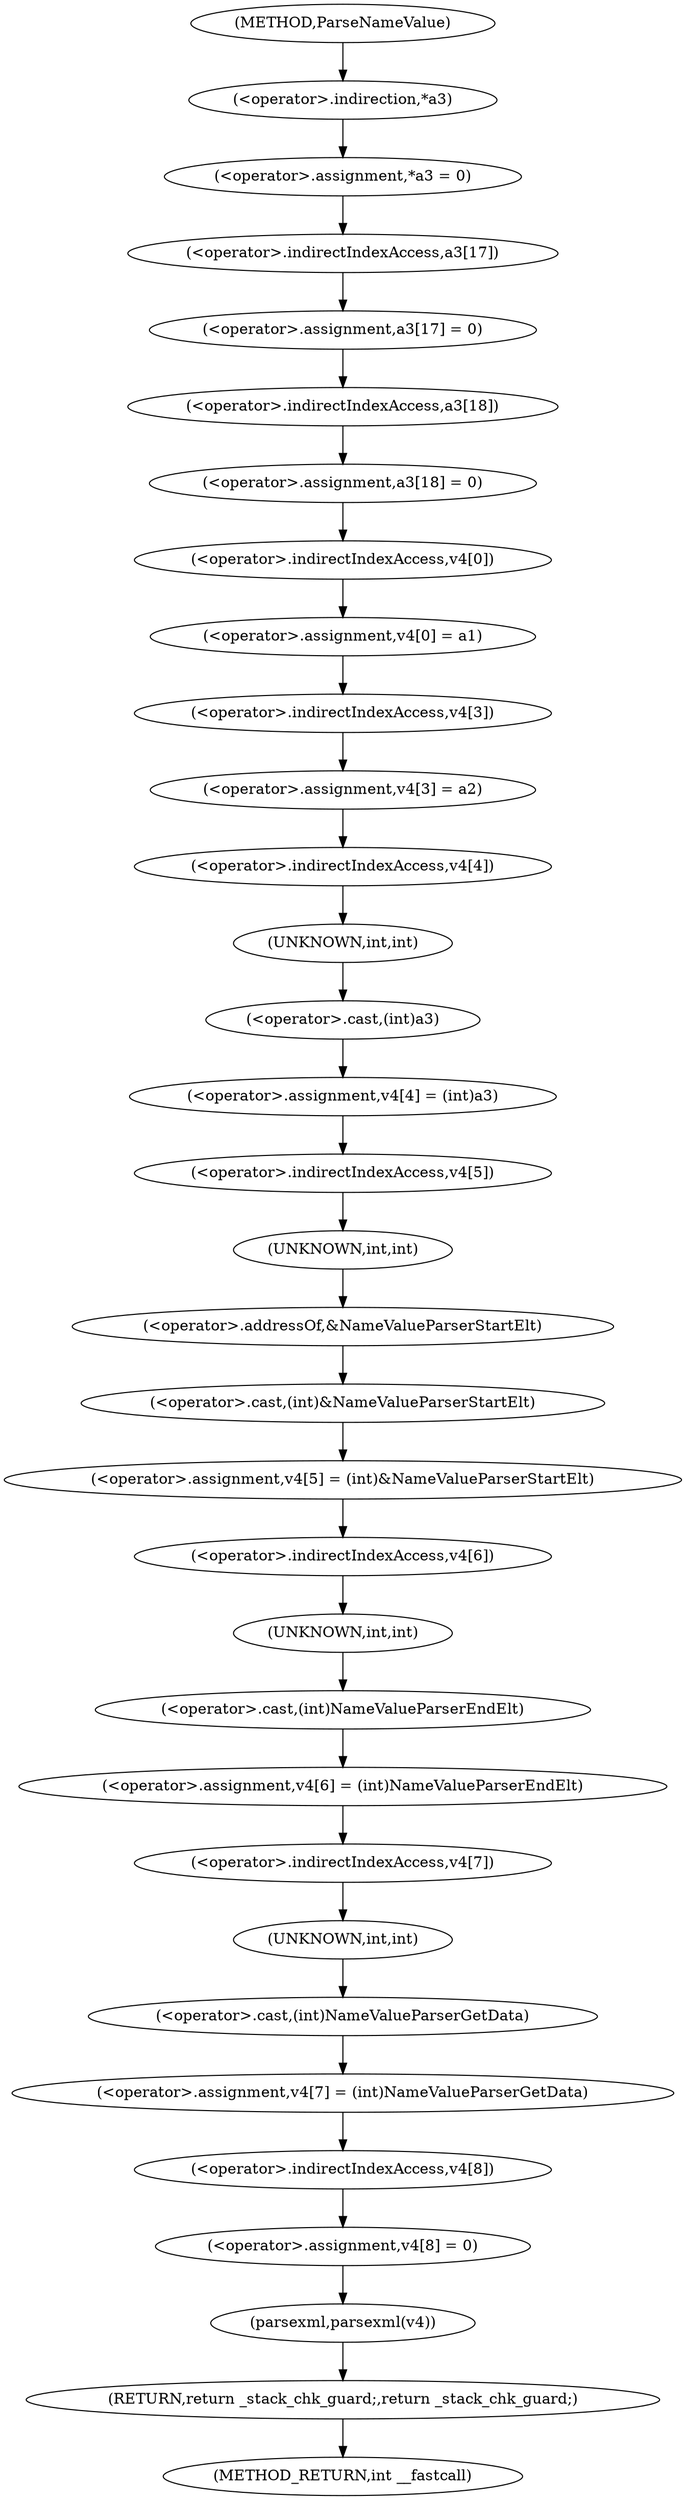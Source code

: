 digraph ParseNameValue {  
"1000108" [label = "(<operator>.assignment,*a3 = 0)" ]
"1000109" [label = "(<operator>.indirection,*a3)" ]
"1000112" [label = "(<operator>.assignment,a3[17] = 0)" ]
"1000113" [label = "(<operator>.indirectIndexAccess,a3[17])" ]
"1000117" [label = "(<operator>.assignment,a3[18] = 0)" ]
"1000118" [label = "(<operator>.indirectIndexAccess,a3[18])" ]
"1000122" [label = "(<operator>.assignment,v4[0] = a1)" ]
"1000123" [label = "(<operator>.indirectIndexAccess,v4[0])" ]
"1000127" [label = "(<operator>.assignment,v4[3] = a2)" ]
"1000128" [label = "(<operator>.indirectIndexAccess,v4[3])" ]
"1000132" [label = "(<operator>.assignment,v4[4] = (int)a3)" ]
"1000133" [label = "(<operator>.indirectIndexAccess,v4[4])" ]
"1000136" [label = "(<operator>.cast,(int)a3)" ]
"1000137" [label = "(UNKNOWN,int,int)" ]
"1000139" [label = "(<operator>.assignment,v4[5] = (int)&NameValueParserStartElt)" ]
"1000140" [label = "(<operator>.indirectIndexAccess,v4[5])" ]
"1000143" [label = "(<operator>.cast,(int)&NameValueParserStartElt)" ]
"1000144" [label = "(UNKNOWN,int,int)" ]
"1000145" [label = "(<operator>.addressOf,&NameValueParserStartElt)" ]
"1000147" [label = "(<operator>.assignment,v4[6] = (int)NameValueParserEndElt)" ]
"1000148" [label = "(<operator>.indirectIndexAccess,v4[6])" ]
"1000151" [label = "(<operator>.cast,(int)NameValueParserEndElt)" ]
"1000152" [label = "(UNKNOWN,int,int)" ]
"1000154" [label = "(<operator>.assignment,v4[7] = (int)NameValueParserGetData)" ]
"1000155" [label = "(<operator>.indirectIndexAccess,v4[7])" ]
"1000158" [label = "(<operator>.cast,(int)NameValueParserGetData)" ]
"1000159" [label = "(UNKNOWN,int,int)" ]
"1000161" [label = "(<operator>.assignment,v4[8] = 0)" ]
"1000162" [label = "(<operator>.indirectIndexAccess,v4[8])" ]
"1000166" [label = "(parsexml,parsexml(v4))" ]
"1000168" [label = "(RETURN,return _stack_chk_guard;,return _stack_chk_guard;)" ]
"1000102" [label = "(METHOD,ParseNameValue)" ]
"1000170" [label = "(METHOD_RETURN,int __fastcall)" ]
  "1000108" -> "1000113" 
  "1000109" -> "1000108" 
  "1000112" -> "1000118" 
  "1000113" -> "1000112" 
  "1000117" -> "1000123" 
  "1000118" -> "1000117" 
  "1000122" -> "1000128" 
  "1000123" -> "1000122" 
  "1000127" -> "1000133" 
  "1000128" -> "1000127" 
  "1000132" -> "1000140" 
  "1000133" -> "1000137" 
  "1000136" -> "1000132" 
  "1000137" -> "1000136" 
  "1000139" -> "1000148" 
  "1000140" -> "1000144" 
  "1000143" -> "1000139" 
  "1000144" -> "1000145" 
  "1000145" -> "1000143" 
  "1000147" -> "1000155" 
  "1000148" -> "1000152" 
  "1000151" -> "1000147" 
  "1000152" -> "1000151" 
  "1000154" -> "1000162" 
  "1000155" -> "1000159" 
  "1000158" -> "1000154" 
  "1000159" -> "1000158" 
  "1000161" -> "1000166" 
  "1000162" -> "1000161" 
  "1000166" -> "1000168" 
  "1000168" -> "1000170" 
  "1000102" -> "1000109" 
}
